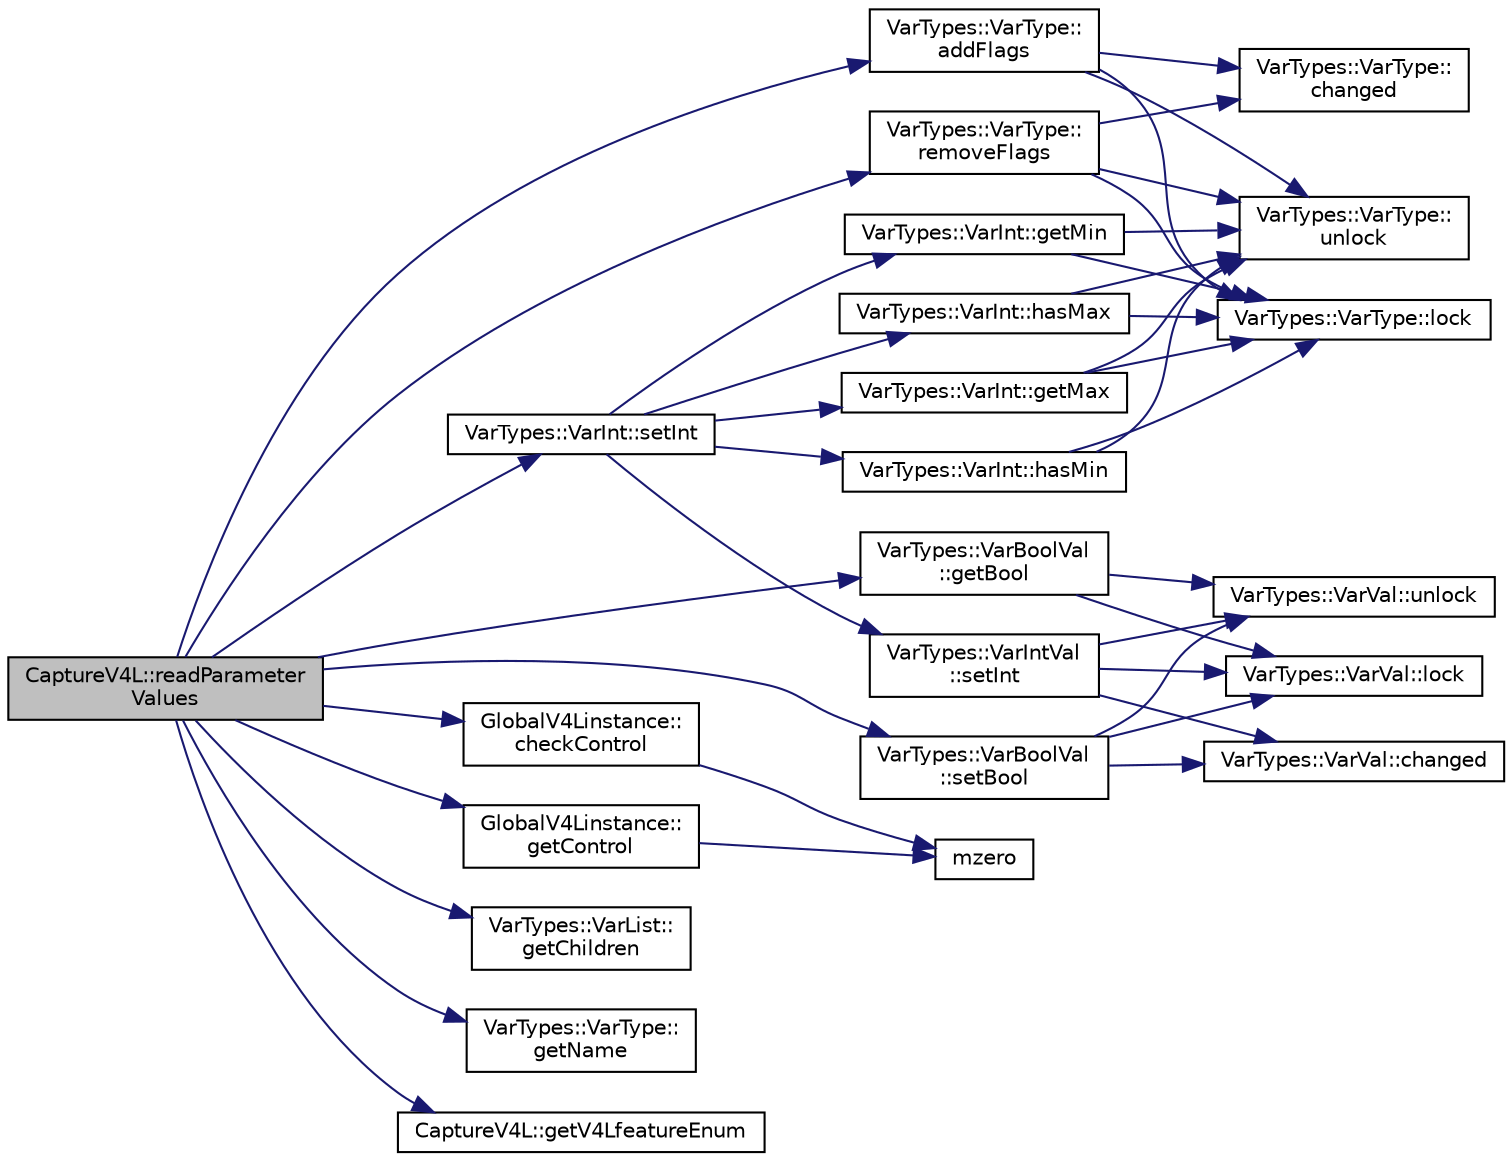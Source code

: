 digraph "CaptureV4L::readParameterValues"
{
 // INTERACTIVE_SVG=YES
  edge [fontname="Helvetica",fontsize="10",labelfontname="Helvetica",labelfontsize="10"];
  node [fontname="Helvetica",fontsize="10",shape=record];
  rankdir="LR";
  Node1 [label="CaptureV4L::readParameter\lValues",height=0.2,width=0.4,color="black", fillcolor="grey75", style="filled", fontcolor="black"];
  Node1 -> Node2 [color="midnightblue",fontsize="10",style="solid",fontname="Helvetica"];
  Node2 [label="VarTypes::VarType::\laddFlags",height=0.2,width=0.4,color="black", fillcolor="white", style="filled",URL="$d4/d59/class_var_types_1_1_var_type.html#a3b8db091d10aba24d8e4b2165edd5b0a"];
  Node2 -> Node3 [color="midnightblue",fontsize="10",style="solid",fontname="Helvetica"];
  Node3 [label="VarTypes::VarType::lock",height=0.2,width=0.4,color="black", fillcolor="white", style="filled",URL="$d4/d59/class_var_types_1_1_var_type.html#ae3cc30264a849e50988b92ed305d80d2"];
  Node2 -> Node4 [color="midnightblue",fontsize="10",style="solid",fontname="Helvetica"];
  Node4 [label="VarTypes::VarType::\lunlock",height=0.2,width=0.4,color="black", fillcolor="white", style="filled",URL="$d4/d59/class_var_types_1_1_var_type.html#aa879148410da333f6b9bf5c5e58fbad8"];
  Node2 -> Node5 [color="midnightblue",fontsize="10",style="solid",fontname="Helvetica"];
  Node5 [label="VarTypes::VarType::\lchanged",height=0.2,width=0.4,color="black", fillcolor="white", style="filled",URL="$d4/d59/class_var_types_1_1_var_type.html#a25814e23ce918002421797d6a1d1fba3"];
  Node1 -> Node6 [color="midnightblue",fontsize="10",style="solid",fontname="Helvetica"];
  Node6 [label="GlobalV4Linstance::\lcheckControl",height=0.2,width=0.4,color="black", fillcolor="white", style="filled",URL="$dc/dcc/class_global_v4_linstance.html#a33e17feddedfabb112bc517e2a497d91"];
  Node6 -> Node7 [color="midnightblue",fontsize="10",style="solid",fontname="Helvetica"];
  Node7 [label="mzero",height=0.2,width=0.4,color="black", fillcolor="white", style="filled",URL="$d0/d36/ssl-vision_2src_2shared_2util_2util_8h.html#a43f680c13212a2e4ef8196c47f152ebb"];
  Node1 -> Node8 [color="midnightblue",fontsize="10",style="solid",fontname="Helvetica"];
  Node8 [label="VarTypes::VarBoolVal\l::getBool",height=0.2,width=0.4,color="black", fillcolor="white", style="filled",URL="$d8/d0a/class_var_types_1_1_var_bool_val.html#aa06eade87e8f3799adddde73001ba94b",tooltip="return the boolean value "];
  Node8 -> Node9 [color="midnightblue",fontsize="10",style="solid",fontname="Helvetica"];
  Node9 [label="VarTypes::VarVal::lock",height=0.2,width=0.4,color="black", fillcolor="white", style="filled",URL="$d6/de8/class_var_types_1_1_var_val.html#a687df377b593f5ab5ac0b26d22728d4a"];
  Node8 -> Node10 [color="midnightblue",fontsize="10",style="solid",fontname="Helvetica"];
  Node10 [label="VarTypes::VarVal::unlock",height=0.2,width=0.4,color="black", fillcolor="white", style="filled",URL="$d6/de8/class_var_types_1_1_var_val.html#a6f1d886beb58366ce6c157b224ff26f8"];
  Node1 -> Node11 [color="midnightblue",fontsize="10",style="solid",fontname="Helvetica"];
  Node11 [label="VarTypes::VarList::\lgetChildren",height=0.2,width=0.4,color="black", fillcolor="white", style="filled",URL="$d1/d74/class_var_types_1_1_var_list.html#a1e8347e1bfa932c7f928effd55710462",tooltip="returns a vector of all children in the order that they occur in internally "];
  Node1 -> Node12 [color="midnightblue",fontsize="10",style="solid",fontname="Helvetica"];
  Node12 [label="GlobalV4Linstance::\lgetControl",height=0.2,width=0.4,color="black", fillcolor="white", style="filled",URL="$dc/dcc/class_global_v4_linstance.html#abd55f48fb52a5646b769c59e3783c439"];
  Node12 -> Node7 [color="midnightblue",fontsize="10",style="solid",fontname="Helvetica"];
  Node1 -> Node13 [color="midnightblue",fontsize="10",style="solid",fontname="Helvetica"];
  Node13 [label="VarTypes::VarType::\lgetName",height=0.2,width=0.4,color="black", fillcolor="white", style="filled",URL="$d4/d59/class_var_types_1_1_var_type.html#a1b2c2afe68e503417551b47a643fb5c2",tooltip="Get the string label of this node. "];
  Node1 -> Node14 [color="midnightblue",fontsize="10",style="solid",fontname="Helvetica"];
  Node14 [label="CaptureV4L::getV4LfeatureEnum",height=0.2,width=0.4,color="black", fillcolor="white", style="filled",URL="$d8/d36/class_capture_v4_l.html#a22a830825036ef499af89d8f4aacb0f4",tooltip="This function converts a local variable pointer to enum. "];
  Node1 -> Node15 [color="midnightblue",fontsize="10",style="solid",fontname="Helvetica"];
  Node15 [label="VarTypes::VarType::\lremoveFlags",height=0.2,width=0.4,color="black", fillcolor="white", style="filled",URL="$d4/d59/class_var_types_1_1_var_type.html#aa60e7a1bc81880fda0fc6dc231325f66"];
  Node15 -> Node3 [color="midnightblue",fontsize="10",style="solid",fontname="Helvetica"];
  Node15 -> Node4 [color="midnightblue",fontsize="10",style="solid",fontname="Helvetica"];
  Node15 -> Node5 [color="midnightblue",fontsize="10",style="solid",fontname="Helvetica"];
  Node1 -> Node16 [color="midnightblue",fontsize="10",style="solid",fontname="Helvetica"];
  Node16 [label="VarTypes::VarBoolVal\l::setBool",height=0.2,width=0.4,color="black", fillcolor="white", style="filled",URL="$d8/d0a/class_var_types_1_1_var_bool_val.html#aeaa06deb73172b73f7cc861bcb436d36",tooltip="set this to a particular boolean value "];
  Node16 -> Node9 [color="midnightblue",fontsize="10",style="solid",fontname="Helvetica"];
  Node16 -> Node10 [color="midnightblue",fontsize="10",style="solid",fontname="Helvetica"];
  Node16 -> Node17 [color="midnightblue",fontsize="10",style="solid",fontname="Helvetica"];
  Node17 [label="VarTypes::VarVal::changed",height=0.2,width=0.4,color="black", fillcolor="white", style="filled",URL="$d6/de8/class_var_types_1_1_var_val.html#a61bef38fdec1646a499e44ed09fe3589"];
  Node1 -> Node18 [color="midnightblue",fontsize="10",style="solid",fontname="Helvetica"];
  Node18 [label="VarTypes::VarInt::setInt",height=0.2,width=0.4,color="black", fillcolor="white", style="filled",URL="$d0/d6c/class_var_types_1_1_var_int.html#ab67d1a6bef3cd0fef96836dafdb60dca",tooltip="set the value of this node to val. "];
  Node18 -> Node19 [color="midnightblue",fontsize="10",style="solid",fontname="Helvetica"];
  Node19 [label="VarTypes::VarInt::hasMin",height=0.2,width=0.4,color="black", fillcolor="white", style="filled",URL="$d0/d6c/class_var_types_1_1_var_int.html#a0b7c214d2af5936730801e17d03797d6"];
  Node19 -> Node3 [color="midnightblue",fontsize="10",style="solid",fontname="Helvetica"];
  Node19 -> Node4 [color="midnightblue",fontsize="10",style="solid",fontname="Helvetica"];
  Node18 -> Node20 [color="midnightblue",fontsize="10",style="solid",fontname="Helvetica"];
  Node20 [label="VarTypes::VarInt::getMin",height=0.2,width=0.4,color="black", fillcolor="white", style="filled",URL="$d0/d6c/class_var_types_1_1_var_int.html#ad8819c6fc1bb76d563dcdaea1d12bdaa"];
  Node20 -> Node3 [color="midnightblue",fontsize="10",style="solid",fontname="Helvetica"];
  Node20 -> Node4 [color="midnightblue",fontsize="10",style="solid",fontname="Helvetica"];
  Node18 -> Node21 [color="midnightblue",fontsize="10",style="solid",fontname="Helvetica"];
  Node21 [label="VarTypes::VarInt::hasMax",height=0.2,width=0.4,color="black", fillcolor="white", style="filled",URL="$d0/d6c/class_var_types_1_1_var_int.html#ad417671d1b5ca85c313e9fc47c01f6b4"];
  Node21 -> Node3 [color="midnightblue",fontsize="10",style="solid",fontname="Helvetica"];
  Node21 -> Node4 [color="midnightblue",fontsize="10",style="solid",fontname="Helvetica"];
  Node18 -> Node22 [color="midnightblue",fontsize="10",style="solid",fontname="Helvetica"];
  Node22 [label="VarTypes::VarInt::getMax",height=0.2,width=0.4,color="black", fillcolor="white", style="filled",URL="$d0/d6c/class_var_types_1_1_var_int.html#ae5fba5b0ebd70c72003e63837a76e212"];
  Node22 -> Node3 [color="midnightblue",fontsize="10",style="solid",fontname="Helvetica"];
  Node22 -> Node4 [color="midnightblue",fontsize="10",style="solid",fontname="Helvetica"];
  Node18 -> Node23 [color="midnightblue",fontsize="10",style="solid",fontname="Helvetica"];
  Node23 [label="VarTypes::VarIntVal\l::setInt",height=0.2,width=0.4,color="black", fillcolor="white", style="filled",URL="$d4/dc9/class_var_types_1_1_var_int_val.html#afb8369e30c59a1004735828a7a528059",tooltip="set the value of this node to val. "];
  Node23 -> Node9 [color="midnightblue",fontsize="10",style="solid",fontname="Helvetica"];
  Node23 -> Node10 [color="midnightblue",fontsize="10",style="solid",fontname="Helvetica"];
  Node23 -> Node17 [color="midnightblue",fontsize="10",style="solid",fontname="Helvetica"];
}

